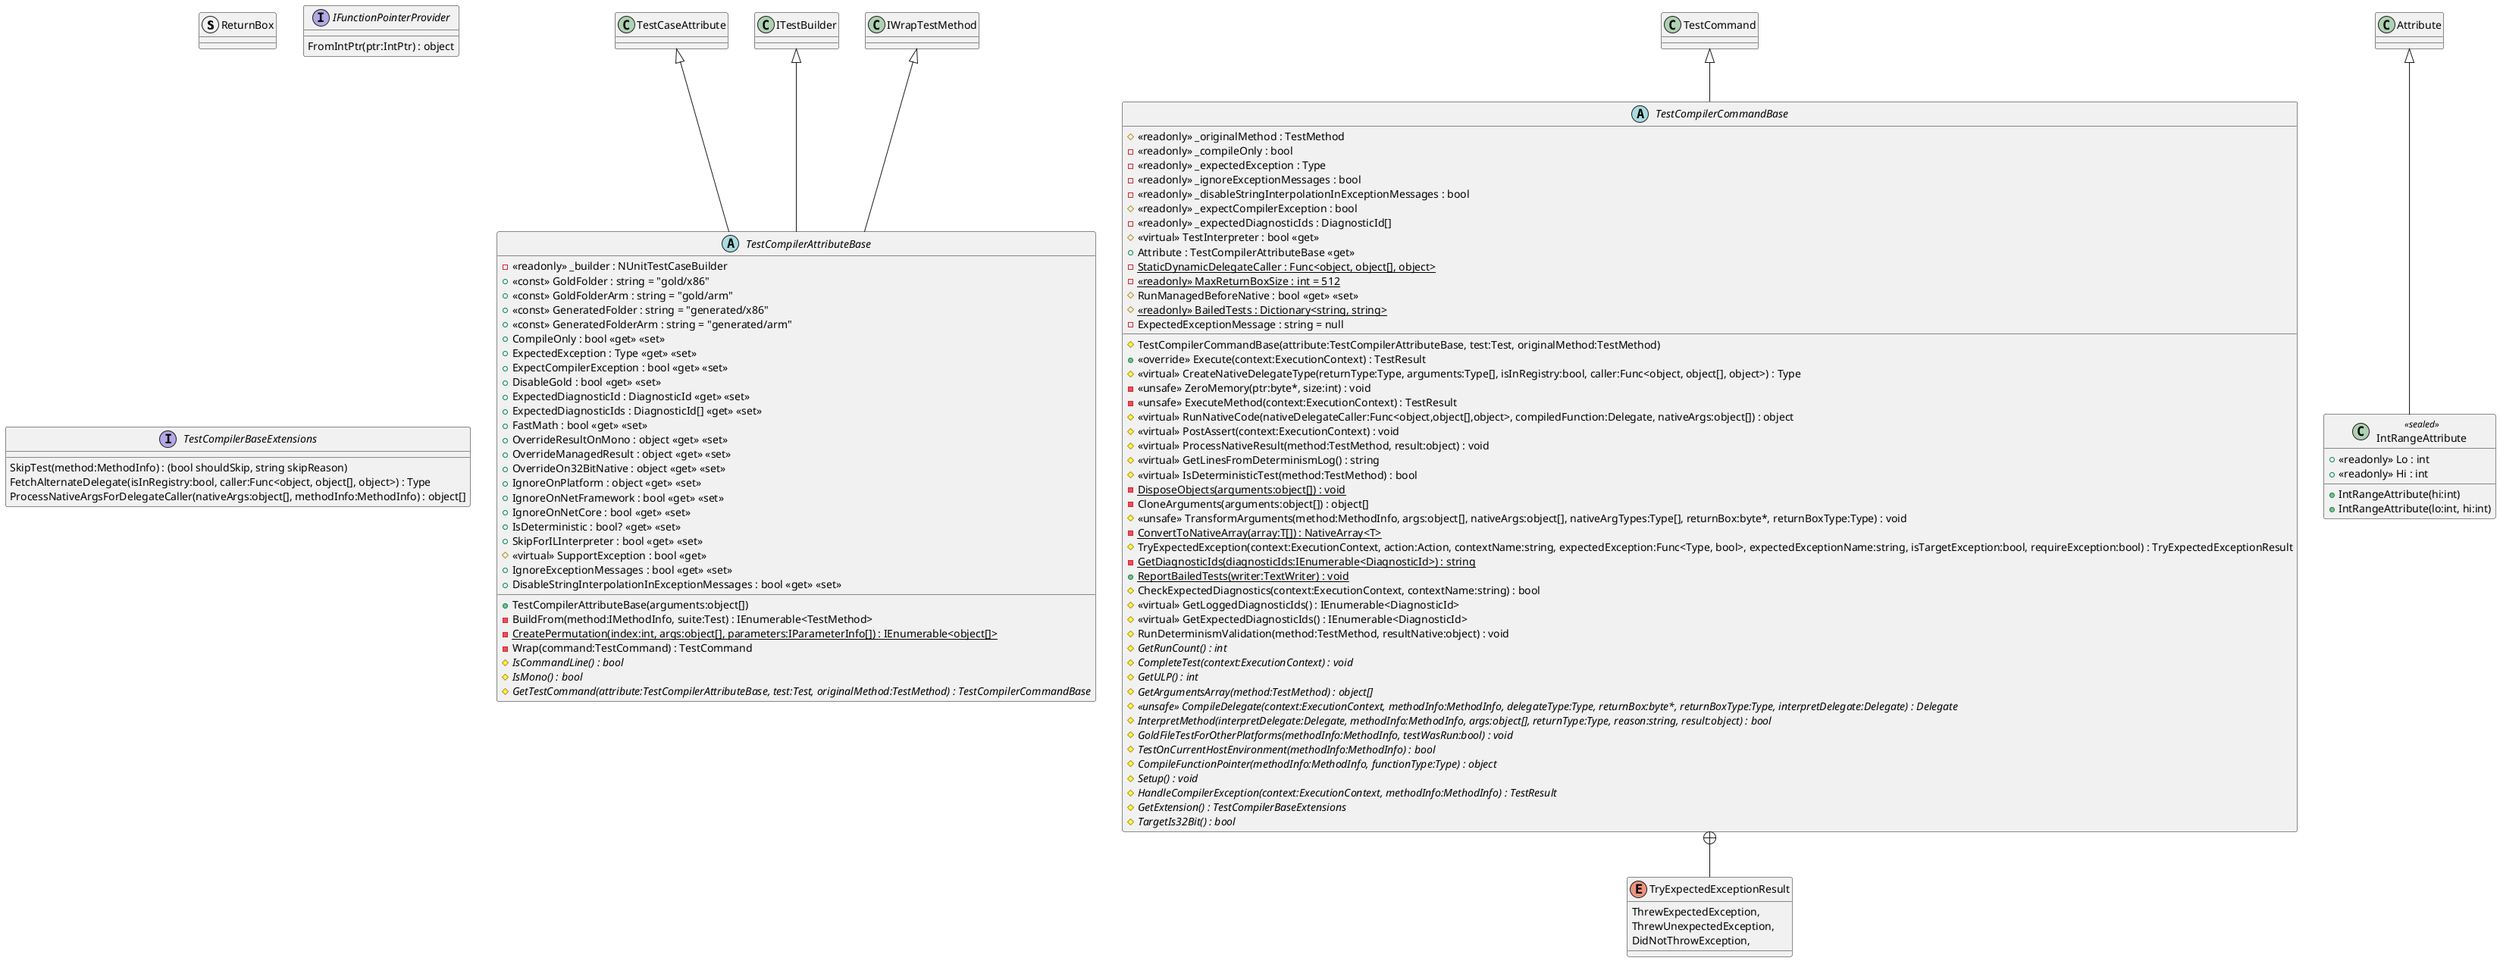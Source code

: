 @startuml
struct ReturnBox {
}
interface IFunctionPointerProvider {
    FromIntPtr(ptr:IntPtr) : object
}
interface TestCompilerBaseExtensions {
    SkipTest(method:MethodInfo) : (bool shouldSkip, string skipReason)
    FetchAlternateDelegate(isInRegistry:bool, caller:Func<object, object[], object>) : Type
    ProcessNativeArgsForDelegateCaller(nativeArgs:object[], methodInfo:MethodInfo) : object[]
}
abstract class TestCompilerAttributeBase {
    - <<readonly>> _builder : NUnitTestCaseBuilder
    + <<const>> GoldFolder : string = "gold/x86"
    + <<const>> GoldFolderArm : string = "gold/arm"
    + <<const>> GeneratedFolder : string = "generated/x86"
    + <<const>> GeneratedFolderArm : string = "generated/arm"
    + TestCompilerAttributeBase(arguments:object[])
    + CompileOnly : bool <<get>> <<set>>
    + ExpectedException : Type <<get>> <<set>>
    + ExpectCompilerException : bool <<get>> <<set>>
    + DisableGold : bool <<get>> <<set>>
    + ExpectedDiagnosticId : DiagnosticId <<get>> <<set>>
    + ExpectedDiagnosticIds : DiagnosticId[] <<get>> <<set>>
    + FastMath : bool <<get>> <<set>>
    + OverrideResultOnMono : object <<get>> <<set>>
    + OverrideManagedResult : object <<get>> <<set>>
    + OverrideOn32BitNative : object <<get>> <<set>>
    + IgnoreOnPlatform : object <<get>> <<set>>
    + IgnoreOnNetFramework : bool <<get>> <<set>>
    + IgnoreOnNetCore : bool <<get>> <<set>>
    + IsDeterministic : bool? <<get>> <<set>>
    + SkipForILInterpreter : bool <<get>> <<set>>
    # <<virtual>> SupportException : bool <<get>>
    + IgnoreExceptionMessages : bool <<get>> <<set>>
    + DisableStringInterpolationInExceptionMessages : bool <<get>> <<set>>
    - BuildFrom(method:IMethodInfo, suite:Test) : IEnumerable<TestMethod>
    - {static} CreatePermutation(index:int, args:object[], parameters:IParameterInfo[]) : IEnumerable<object[]>
    - Wrap(command:TestCommand) : TestCommand
    # {abstract} IsCommandLine() : bool
    # {abstract} IsMono() : bool
    # {abstract} GetTestCommand(attribute:TestCompilerAttributeBase, test:Test, originalMethod:TestMethod) : TestCompilerCommandBase
}
abstract class TestCompilerCommandBase {
    # <<readonly>> _originalMethod : TestMethod
    - <<readonly>> _compileOnly : bool
    - <<readonly>> _expectedException : Type
    - <<readonly>> _ignoreExceptionMessages : bool
    - <<readonly>> _disableStringInterpolationInExceptionMessages : bool
    # <<readonly>> _expectCompilerException : bool
    - <<readonly>> _expectedDiagnosticIds : DiagnosticId[]
    # <<virtual>> TestInterpreter : bool <<get>>
    # TestCompilerCommandBase(attribute:TestCompilerAttributeBase, test:Test, originalMethod:TestMethod)
    + Attribute : TestCompilerAttributeBase <<get>>
    + <<override>> Execute(context:ExecutionContext) : TestResult
    # <<virtual>> CreateNativeDelegateType(returnType:Type, arguments:Type[], isInRegistry:bool, caller:Func<object, object[], object>) : Type
    - {static} StaticDynamicDelegateCaller : Func<object, object[], object>
    - {static} <<readonly>> MaxReturnBoxSize : int = 512
    # RunManagedBeforeNative : bool <<get>> <<set>>
    # {static} <<readonly>> BailedTests : Dictionary<string, string>
    - ExpectedExceptionMessage : string = null
    - <<unsafe>> ZeroMemory(ptr:byte*, size:int) : void
    - <<unsafe>> ExecuteMethod(context:ExecutionContext) : TestResult
    # <<virtual>> RunNativeCode(nativeDelegateCaller:Func<object,object[],object>, compiledFunction:Delegate, nativeArgs:object[]) : object
    # <<virtual>> PostAssert(context:ExecutionContext) : void
    # <<virtual>> ProcessNativeResult(method:TestMethod, result:object) : void
    # <<virtual>> GetLinesFromDeterminismLog() : string
    # <<virtual>> IsDeterministicTest(method:TestMethod) : bool
    - {static} DisposeObjects(arguments:object[]) : void
    - CloneArguments(arguments:object[]) : object[]
    # <<unsafe>> TransformArguments(method:MethodInfo, args:object[], nativeArgs:object[], nativeArgTypes:Type[], returnBox:byte*, returnBoxType:Type) : void
    - {static} ConvertToNativeArray(array:T[]) : NativeArray<T>
    # TryExpectedException(context:ExecutionContext, action:Action, contextName:string, expectedException:Func<Type, bool>, expectedExceptionName:string, isTargetException:bool, requireException:bool) : TryExpectedExceptionResult
    - {static} GetDiagnosticIds(diagnosticIds:IEnumerable<DiagnosticId>) : string
    + {static} ReportBailedTests(writer:TextWriter) : void
    # CheckExpectedDiagnostics(context:ExecutionContext, contextName:string) : bool
    # <<virtual>> GetLoggedDiagnosticIds() : IEnumerable<DiagnosticId>
    # <<virtual>> GetExpectedDiagnosticIds() : IEnumerable<DiagnosticId>
    # RunDeterminismValidation(method:TestMethod, resultNative:object) : void
    # {abstract} GetRunCount() : int
    # {abstract} CompleteTest(context:ExecutionContext) : void
    # {abstract} GetULP() : int
    # {abstract} GetArgumentsArray(method:TestMethod) : object[]
    # {abstract} <<unsafe>> CompileDelegate(context:ExecutionContext, methodInfo:MethodInfo, delegateType:Type, returnBox:byte*, returnBoxType:Type, interpretDelegate:Delegate) : Delegate
    # {abstract} InterpretMethod(interpretDelegate:Delegate, methodInfo:MethodInfo, args:object[], returnType:Type, reason:string, result:object) : bool
    # {abstract} GoldFileTestForOtherPlatforms(methodInfo:MethodInfo, testWasRun:bool) : void
    # {abstract} TestOnCurrentHostEnvironment(methodInfo:MethodInfo) : bool
    # {abstract} CompileFunctionPointer(methodInfo:MethodInfo, functionType:Type) : object
    # {abstract} Setup() : void
    # {abstract} HandleCompilerException(context:ExecutionContext, methodInfo:MethodInfo) : TestResult
    # {abstract} GetExtension() : TestCompilerBaseExtensions
    # {abstract} TargetIs32Bit() : bool
}
class IntRangeAttribute <<sealed>> {
    + <<readonly>> Lo : int
    + <<readonly>> Hi : int
    + IntRangeAttribute(hi:int)
    + IntRangeAttribute(lo:int, hi:int)
}
enum TryExpectedExceptionResult {
    ThrewExpectedException,
    ThrewUnexpectedException,
    DidNotThrowException,
}
TestCaseAttribute <|-- TestCompilerAttributeBase
ITestBuilder <|-- TestCompilerAttributeBase
IWrapTestMethod <|-- TestCompilerAttributeBase
TestCommand <|-- TestCompilerCommandBase
Attribute <|-- IntRangeAttribute
TestCompilerCommandBase +-- TryExpectedExceptionResult
@enduml
